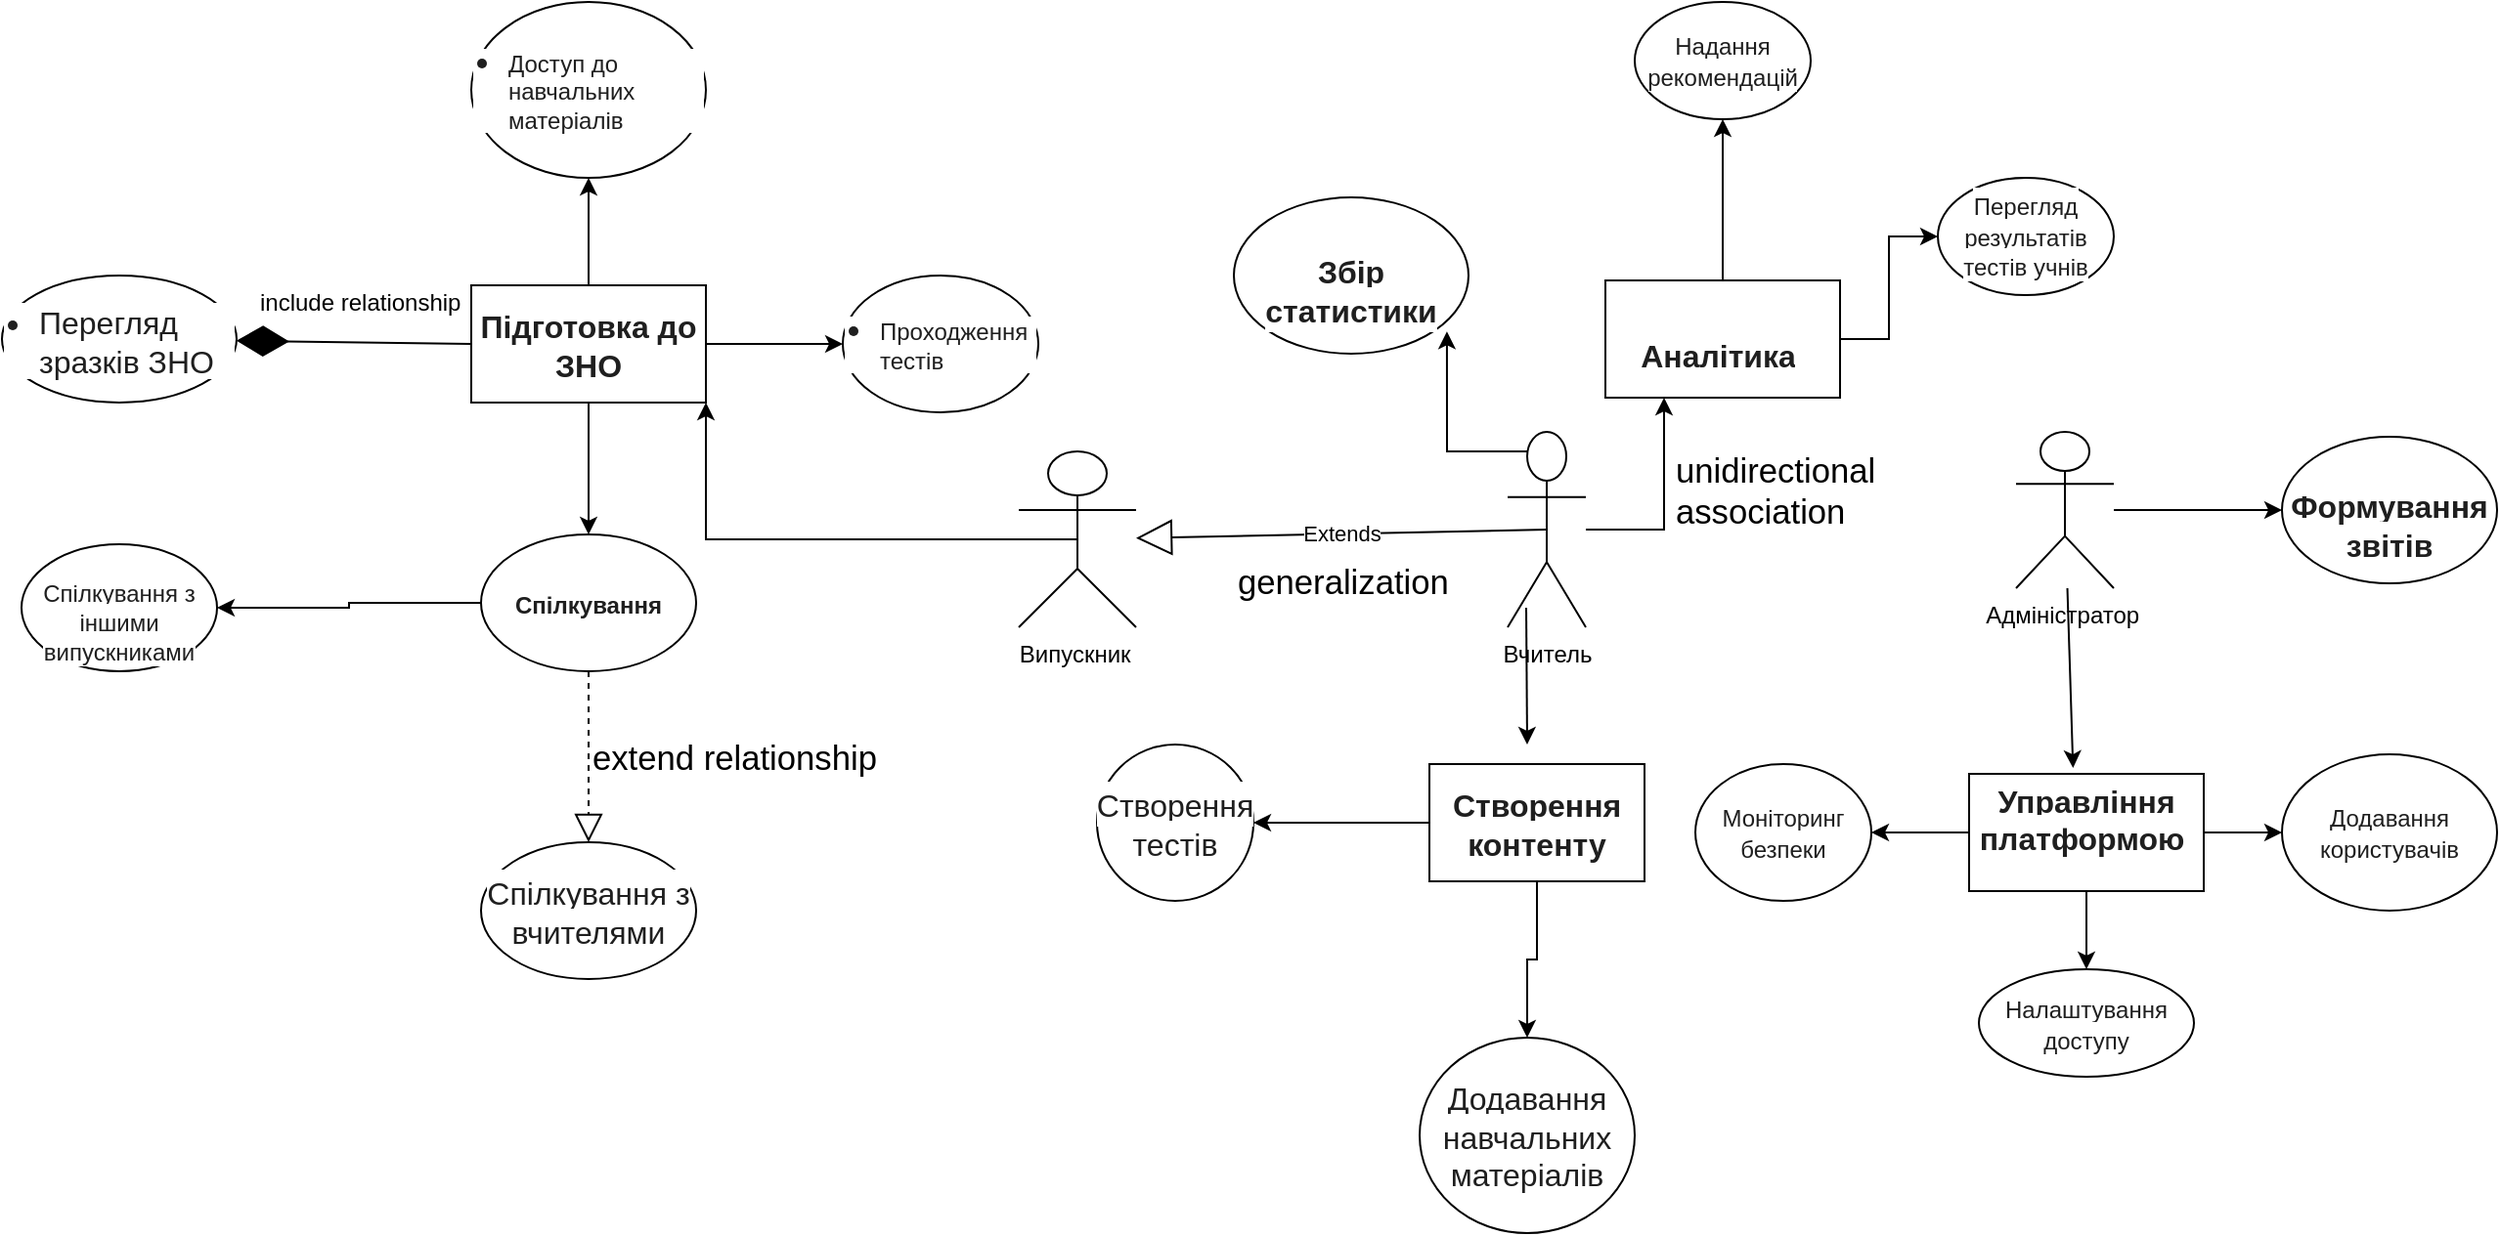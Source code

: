 <mxfile version="24.0.7" type="device">
  <diagram name="Страница — 1" id="SAemB1V-0kpJUeYCE8sl">
    <mxGraphModel dx="2670" dy="807" grid="1" gridSize="10" guides="1" tooltips="1" connect="1" arrows="1" fold="1" page="1" pageScale="1" pageWidth="827" pageHeight="1169" math="0" shadow="0">
      <root>
        <mxCell id="0" />
        <mxCell id="1" parent="0" />
        <mxCell id="zfHqiwIgWRQ2IQCjei-U-75" style="edgeStyle=orthogonalEdgeStyle;rounded=0;orthogonalLoop=1;jettySize=auto;html=1;exitX=0.5;exitY=0.5;exitDx=0;exitDy=0;exitPerimeter=0;entryX=1;entryY=1;entryDx=0;entryDy=0;" edge="1" parent="1" source="zfHqiwIgWRQ2IQCjei-U-1" target="zfHqiwIgWRQ2IQCjei-U-4">
          <mxGeometry relative="1" as="geometry" />
        </mxCell>
        <mxCell id="zfHqiwIgWRQ2IQCjei-U-1" value="Випускник&amp;nbsp;" style="shape=umlActor;verticalLabelPosition=bottom;verticalAlign=top;html=1;outlineConnect=0;" vertex="1" parent="1">
          <mxGeometry x="80" y="260" width="60" height="90" as="geometry" />
        </mxCell>
        <mxCell id="zfHqiwIgWRQ2IQCjei-U-73" style="edgeStyle=orthogonalEdgeStyle;rounded=0;orthogonalLoop=1;jettySize=auto;html=1;entryX=0.25;entryY=1;entryDx=0;entryDy=0;" edge="1" parent="1" source="zfHqiwIgWRQ2IQCjei-U-2" target="zfHqiwIgWRQ2IQCjei-U-6">
          <mxGeometry relative="1" as="geometry" />
        </mxCell>
        <mxCell id="zfHqiwIgWRQ2IQCjei-U-2" value="Вчитель" style="shape=umlActor;verticalLabelPosition=bottom;verticalAlign=top;html=1;outlineConnect=0;" vertex="1" parent="1">
          <mxGeometry x="330" y="250" width="40" height="100" as="geometry" />
        </mxCell>
        <mxCell id="zfHqiwIgWRQ2IQCjei-U-72" style="edgeStyle=orthogonalEdgeStyle;rounded=0;orthogonalLoop=1;jettySize=auto;html=1;" edge="1" parent="1" source="zfHqiwIgWRQ2IQCjei-U-3" target="zfHqiwIgWRQ2IQCjei-U-8">
          <mxGeometry relative="1" as="geometry" />
        </mxCell>
        <mxCell id="zfHqiwIgWRQ2IQCjei-U-3" value="Адміністратор&amp;nbsp;" style="shape=umlActor;verticalLabelPosition=bottom;verticalAlign=top;html=1;outlineConnect=0;" vertex="1" parent="1">
          <mxGeometry x="590" y="250" width="50" height="80" as="geometry" />
        </mxCell>
        <mxCell id="zfHqiwIgWRQ2IQCjei-U-54" value="" style="edgeStyle=orthogonalEdgeStyle;rounded=0;orthogonalLoop=1;jettySize=auto;html=1;" edge="1" parent="1" source="zfHqiwIgWRQ2IQCjei-U-4" target="zfHqiwIgWRQ2IQCjei-U-36">
          <mxGeometry relative="1" as="geometry" />
        </mxCell>
        <mxCell id="zfHqiwIgWRQ2IQCjei-U-55" value="" style="edgeStyle=orthogonalEdgeStyle;rounded=0;orthogonalLoop=1;jettySize=auto;html=1;" edge="1" parent="1" source="zfHqiwIgWRQ2IQCjei-U-4" target="zfHqiwIgWRQ2IQCjei-U-32">
          <mxGeometry relative="1" as="geometry" />
        </mxCell>
        <mxCell id="zfHqiwIgWRQ2IQCjei-U-56" value="" style="edgeStyle=orthogonalEdgeStyle;rounded=0;orthogonalLoop=1;jettySize=auto;html=1;" edge="1" parent="1" source="zfHqiwIgWRQ2IQCjei-U-4" target="zfHqiwIgWRQ2IQCjei-U-34">
          <mxGeometry relative="1" as="geometry" />
        </mxCell>
        <mxCell id="zfHqiwIgWRQ2IQCjei-U-4" value="&lt;span style=&quot;font-weight: 700; color: rgb(31, 31, 31); font-family: &amp;quot;Google Sans&amp;quot;, &amp;quot;Helvetica Neue&amp;quot;, sans-serif; font-size: 16px; text-align: left; background-color: rgb(255, 255, 255);&quot;&gt;Підготовка до ЗНО&lt;/span&gt;" style="rounded=0;whiteSpace=wrap;html=1;" vertex="1" parent="1">
          <mxGeometry x="-200" y="175" width="120" height="60" as="geometry" />
        </mxCell>
        <mxCell id="zfHqiwIgWRQ2IQCjei-U-47" value="" style="edgeStyle=orthogonalEdgeStyle;rounded=0;orthogonalLoop=1;jettySize=auto;html=1;" edge="1" parent="1" source="zfHqiwIgWRQ2IQCjei-U-5">
          <mxGeometry relative="1" as="geometry">
            <mxPoint x="200" y="450" as="targetPoint" />
            <Array as="points">
              <mxPoint x="260" y="450" />
              <mxPoint x="260" y="450" />
            </Array>
          </mxGeometry>
        </mxCell>
        <mxCell id="zfHqiwIgWRQ2IQCjei-U-83" style="edgeStyle=orthogonalEdgeStyle;rounded=0;orthogonalLoop=1;jettySize=auto;html=1;" edge="1" parent="1" source="zfHqiwIgWRQ2IQCjei-U-5" target="zfHqiwIgWRQ2IQCjei-U-44">
          <mxGeometry relative="1" as="geometry" />
        </mxCell>
        <mxCell id="zfHqiwIgWRQ2IQCjei-U-5" value="&lt;span style=&quot;font-weight: 700; color: rgb(31, 31, 31); font-family: &amp;quot;Google Sans&amp;quot;, &amp;quot;Helvetica Neue&amp;quot;, sans-serif; font-size: 16px; text-align: left; background-color: rgb(255, 255, 255);&quot;&gt;Створення контенту&lt;/span&gt;" style="rounded=0;whiteSpace=wrap;html=1;" vertex="1" parent="1">
          <mxGeometry x="290" y="420" width="110" height="60" as="geometry" />
        </mxCell>
        <mxCell id="zfHqiwIgWRQ2IQCjei-U-65" value="" style="edgeStyle=orthogonalEdgeStyle;rounded=0;orthogonalLoop=1;jettySize=auto;html=1;" edge="1" parent="1" source="zfHqiwIgWRQ2IQCjei-U-6" target="zfHqiwIgWRQ2IQCjei-U-64">
          <mxGeometry relative="1" as="geometry" />
        </mxCell>
        <mxCell id="zfHqiwIgWRQ2IQCjei-U-67" value="" style="edgeStyle=orthogonalEdgeStyle;rounded=0;orthogonalLoop=1;jettySize=auto;html=1;" edge="1" parent="1" source="zfHqiwIgWRQ2IQCjei-U-6" target="zfHqiwIgWRQ2IQCjei-U-66">
          <mxGeometry relative="1" as="geometry" />
        </mxCell>
        <mxCell id="zfHqiwIgWRQ2IQCjei-U-6" value="&lt;br&gt;&lt;strong style=&quot;font-weight: 700; color: rgb(31, 31, 31); font-family: &amp;quot;Google Sans&amp;quot;, &amp;quot;Helvetica Neue&amp;quot;, sans-serif; font-size: 16px; font-style: normal; font-variant-ligatures: normal; font-variant-caps: normal; letter-spacing: normal; orphans: 2; text-align: left; text-indent: 0px; text-transform: none; widows: 2; word-spacing: 0px; -webkit-text-stroke-width: 0px; white-space: normal; background-color: rgb(255, 255, 255); text-decoration-thickness: initial; text-decoration-style: initial; text-decoration-color: initial;&quot;&gt;Аналітика&lt;/strong&gt;&lt;span style=&quot;color: rgb(31, 31, 31); font-family: &amp;quot;Google Sans&amp;quot;, &amp;quot;Helvetica Neue&amp;quot;, sans-serif; font-size: 16px; font-style: normal; font-variant-ligatures: normal; font-variant-caps: normal; font-weight: 400; letter-spacing: normal; orphans: 2; text-align: left; text-indent: 0px; text-transform: none; widows: 2; word-spacing: 0px; -webkit-text-stroke-width: 0px; white-space: normal; background-color: rgb(255, 255, 255); text-decoration-thickness: initial; text-decoration-style: initial; text-decoration-color: initial; display: inline !important; float: none;&quot;&gt;&lt;span&gt;&amp;nbsp;&lt;/span&gt;&lt;/span&gt;" style="rounded=0;whiteSpace=wrap;html=1;" vertex="1" parent="1">
          <mxGeometry x="380" y="172.5" width="120" height="60" as="geometry" />
        </mxCell>
        <mxCell id="zfHqiwIgWRQ2IQCjei-U-59" value="" style="edgeStyle=orthogonalEdgeStyle;rounded=0;orthogonalLoop=1;jettySize=auto;html=1;" edge="1" parent="1" source="zfHqiwIgWRQ2IQCjei-U-7" target="zfHqiwIgWRQ2IQCjei-U-58">
          <mxGeometry relative="1" as="geometry" />
        </mxCell>
        <mxCell id="zfHqiwIgWRQ2IQCjei-U-61" value="" style="edgeStyle=orthogonalEdgeStyle;rounded=0;orthogonalLoop=1;jettySize=auto;html=1;" edge="1" parent="1" source="zfHqiwIgWRQ2IQCjei-U-7" target="zfHqiwIgWRQ2IQCjei-U-60">
          <mxGeometry relative="1" as="geometry" />
        </mxCell>
        <mxCell id="zfHqiwIgWRQ2IQCjei-U-63" value="" style="edgeStyle=orthogonalEdgeStyle;rounded=0;orthogonalLoop=1;jettySize=auto;html=1;" edge="1" parent="1" source="zfHqiwIgWRQ2IQCjei-U-7" target="zfHqiwIgWRQ2IQCjei-U-62">
          <mxGeometry relative="1" as="geometry" />
        </mxCell>
        <mxCell id="zfHqiwIgWRQ2IQCjei-U-7" value="&#xa;&lt;strong style=&quot;font-weight: 700; color: rgb(31, 31, 31); font-family: &amp;quot;Google Sans&amp;quot;, &amp;quot;Helvetica Neue&amp;quot;, sans-serif; font-size: 16px; font-style: normal; font-variant-ligatures: normal; font-variant-caps: normal; letter-spacing: normal; orphans: 2; text-align: left; text-indent: 0px; text-transform: none; widows: 2; word-spacing: 0px; -webkit-text-stroke-width: 0px; white-space: normal; background-color: rgb(255, 255, 255); text-decoration-thickness: initial; text-decoration-style: initial; text-decoration-color: initial;&quot;&gt;Управління платформою&lt;/strong&gt;&lt;span style=&quot;color: rgb(31, 31, 31); font-family: &amp;quot;Google Sans&amp;quot;, &amp;quot;Helvetica Neue&amp;quot;, sans-serif; font-size: 16px; font-style: normal; font-variant-ligatures: normal; font-variant-caps: normal; font-weight: 400; letter-spacing: normal; orphans: 2; text-align: left; text-indent: 0px; text-transform: none; widows: 2; word-spacing: 0px; -webkit-text-stroke-width: 0px; white-space: normal; background-color: rgb(255, 255, 255); text-decoration-thickness: initial; text-decoration-style: initial; text-decoration-color: initial; display: inline !important; float: none;&quot;&gt;&lt;span&gt;&amp;nbsp;&lt;/span&gt;&lt;/span&gt;&#xa;&#xa;" style="rounded=0;whiteSpace=wrap;html=1;" vertex="1" parent="1">
          <mxGeometry x="566" y="425" width="120" height="60" as="geometry" />
        </mxCell>
        <mxCell id="zfHqiwIgWRQ2IQCjei-U-8" value="&lt;br&gt;&lt;strong style=&quot;font-weight: 700; color: rgb(31, 31, 31); font-family: &amp;quot;Google Sans&amp;quot;, &amp;quot;Helvetica Neue&amp;quot;, sans-serif; font-size: 16px; font-style: normal; font-variant-ligatures: normal; font-variant-caps: normal; letter-spacing: normal; orphans: 2; text-align: left; text-indent: 0px; text-transform: none; widows: 2; word-spacing: 0px; -webkit-text-stroke-width: 0px; white-space: normal; background-color: rgb(255, 255, 255); text-decoration-thickness: initial; text-decoration-style: initial; text-decoration-color: initial;&quot;&gt;Формування звітів&lt;/strong&gt;" style="ellipse;whiteSpace=wrap;html=1;" vertex="1" parent="1">
          <mxGeometry x="726" y="252.5" width="110" height="75" as="geometry" />
        </mxCell>
        <mxCell id="zfHqiwIgWRQ2IQCjei-U-9" value="&lt;br&gt;&lt;strong style=&quot;font-weight: 700; color: rgb(31, 31, 31); font-family: &amp;quot;Google Sans&amp;quot;, &amp;quot;Helvetica Neue&amp;quot;, sans-serif; font-size: 16px; font-style: normal; font-variant-ligatures: normal; font-variant-caps: normal; letter-spacing: normal; orphans: 2; text-align: left; text-indent: 0px; text-transform: none; widows: 2; word-spacing: 0px; -webkit-text-stroke-width: 0px; white-space: normal; background-color: rgb(255, 255, 255); text-decoration-thickness: initial; text-decoration-style: initial; text-decoration-color: initial;&quot;&gt;Збір статистики&lt;/strong&gt;" style="ellipse;whiteSpace=wrap;html=1;" vertex="1" parent="1">
          <mxGeometry x="190" y="130" width="120" height="80" as="geometry" />
        </mxCell>
        <mxCell id="zfHqiwIgWRQ2IQCjei-U-15" value="" style="endArrow=classic;html=1;rounded=0;" edge="1" parent="1">
          <mxGeometry width="50" height="50" relative="1" as="geometry">
            <mxPoint x="339.5" y="340" as="sourcePoint" />
            <mxPoint x="340" y="410" as="targetPoint" />
          </mxGeometry>
        </mxCell>
        <mxCell id="zfHqiwIgWRQ2IQCjei-U-16" value="" style="endArrow=classic;html=1;rounded=0;entryX=0.443;entryY=-0.05;entryDx=0;entryDy=0;entryPerimeter=0;" edge="1" parent="1" source="zfHqiwIgWRQ2IQCjei-U-3" target="zfHqiwIgWRQ2IQCjei-U-7">
          <mxGeometry width="50" height="50" relative="1" as="geometry">
            <mxPoint x="589" y="360" as="sourcePoint" />
            <mxPoint x="636" y="340" as="targetPoint" />
          </mxGeometry>
        </mxCell>
        <mxCell id="zfHqiwIgWRQ2IQCjei-U-32" value="&lt;ul style=&quot;margin: 4px 0px; padding-inline-start: 1.125rem; color: rgb(31, 31, 31); font-family: &amp;quot;Google Sans&amp;quot;, &amp;quot;Helvetica Neue&amp;quot;, sans-serif; text-align: left; background-color: rgb(255, 255, 255);&quot; data-sourcepos=&quot;15:9-17:30&quot;&gt;&lt;li style=&quot;margin-bottom: 0px;&quot; data-sourcepos=&quot;15:9-15:41&quot;&gt;&lt;font style=&quot;vertical-align: inherit;&quot;&gt;&lt;font style=&quot;vertical-align: inherit;&quot;&gt;&lt;font style=&quot;vertical-align: inherit;&quot;&gt;&lt;font style=&quot;vertical-align: inherit; font-size: 12px;&quot;&gt;Доступ до навчальних матеріалів&lt;/font&gt;&lt;/font&gt;&lt;/font&gt;&lt;/font&gt;&lt;/li&gt;&lt;/ul&gt;" style="ellipse;whiteSpace=wrap;html=1;rounded=0;" vertex="1" parent="1">
          <mxGeometry x="-200" y="30" width="120" height="90" as="geometry" />
        </mxCell>
        <mxCell id="zfHqiwIgWRQ2IQCjei-U-34" value="&lt;ul style=&quot;margin: 4px 0px; padding-inline-start: 1.125rem; color: rgb(31, 31, 31); font-family: &amp;quot;Google Sans&amp;quot;, &amp;quot;Helvetica Neue&amp;quot;, sans-serif; text-align: left; background-color: rgb(255, 255, 255);&quot; data-sourcepos=&quot;15:9-17:30&quot;&gt;&lt;li style=&quot;margin-bottom: 0px;&quot; data-sourcepos=&quot;16:9-16:28&quot;&gt;&lt;font style=&quot;vertical-align: inherit;&quot;&gt;&lt;font style=&quot;vertical-align: inherit; font-size: 12px;&quot;&gt;&lt;font style=&quot;vertical-align: inherit;&quot;&gt;&lt;font style=&quot;vertical-align: inherit;&quot;&gt;Проходження тестів&lt;/font&gt;&lt;/font&gt;&lt;/font&gt;&lt;/font&gt;&lt;/li&gt;&lt;/ul&gt;" style="ellipse;whiteSpace=wrap;html=1;rounded=0;" vertex="1" parent="1">
          <mxGeometry x="-10" y="170" width="100" height="70" as="geometry" />
        </mxCell>
        <mxCell id="zfHqiwIgWRQ2IQCjei-U-57" value="" style="edgeStyle=orthogonalEdgeStyle;rounded=0;orthogonalLoop=1;jettySize=auto;html=1;" edge="1" parent="1" source="zfHqiwIgWRQ2IQCjei-U-36" target="zfHqiwIgWRQ2IQCjei-U-40">
          <mxGeometry relative="1" as="geometry" />
        </mxCell>
        <mxCell id="zfHqiwIgWRQ2IQCjei-U-36" value="&lt;span style=&quot;font-weight: 700; color: rgb(31, 31, 31); font-family: &amp;quot;Google Sans&amp;quot;, &amp;quot;Helvetica Neue&amp;quot;, sans-serif; text-align: left; background-color: rgb(255, 255, 255);&quot;&gt;&lt;font style=&quot;vertical-align: inherit;&quot;&gt;&lt;font style=&quot;vertical-align: inherit; font-size: 12px;&quot;&gt;Спілкування&lt;/font&gt;&lt;/font&gt;&lt;/span&gt;" style="ellipse;whiteSpace=wrap;html=1;rounded=0;" vertex="1" parent="1">
          <mxGeometry x="-195" y="302.5" width="110" height="70" as="geometry" />
        </mxCell>
        <mxCell id="zfHqiwIgWRQ2IQCjei-U-38" value="&lt;font style=&quot;font-size: 12px;&quot;&gt;&lt;br&gt;&lt;/font&gt;&lt;ul style=&quot;margin: 4px 0px; padding-inline-start: 1.125rem; color: rgb(31, 31, 31); font-family: &amp;quot;Google Sans&amp;quot;, &amp;quot;Helvetica Neue&amp;quot;, sans-serif; font-style: normal; font-variant-ligatures: normal; font-variant-caps: normal; font-weight: 400; letter-spacing: normal; orphans: 2; text-align: left; text-indent: 0px; text-transform: none; widows: 2; word-spacing: 0px; -webkit-text-stroke-width: 0px; white-space: normal; background-color: rgb(255, 255, 255); text-decoration-thickness: initial; text-decoration-style: initial; text-decoration-color: initial;&quot; data-sourcepos=&quot;15:9-17:30&quot;&gt;&lt;li style=&quot;margin-bottom: 0px;&quot; data-sourcepos=&quot;17:9-17:30&quot;&gt;&lt;font style=&quot;vertical-align: inherit;&quot;&gt;&lt;font style=&quot;vertical-align: inherit;&quot;&gt;&lt;font style=&quot;vertical-align: inherit;&quot;&gt;&lt;font style=&quot;vertical-align: inherit;&quot;&gt;&lt;font style=&quot;vertical-align: inherit;&quot;&gt;&lt;font style=&quot;vertical-align: inherit;&quot; size=&quot;3&quot;&gt;&lt;font style=&quot;vertical-align: inherit;&quot;&gt;&lt;font style=&quot;vertical-align: inherit;&quot;&gt;&lt;font style=&quot;vertical-align: inherit;&quot;&gt;&lt;font style=&quot;vertical-align: inherit;&quot;&gt;Перегляд зразків ЗНО&lt;/font&gt;&lt;/font&gt;&lt;/font&gt;&lt;/font&gt;&lt;/font&gt;&lt;/font&gt;&lt;/font&gt;&lt;/font&gt;&lt;/font&gt;&lt;/font&gt;&lt;/li&gt;&lt;/ul&gt;&lt;div&gt;&lt;br&gt;&lt;/div&gt;" style="ellipse;whiteSpace=wrap;html=1;rounded=0;" vertex="1" parent="1">
          <mxGeometry x="-440" y="170" width="120" height="65" as="geometry" />
        </mxCell>
        <mxCell id="zfHqiwIgWRQ2IQCjei-U-40" value="&lt;font style=&quot;font-size: 12px;&quot;&gt;&lt;br&gt;&lt;span style=&quot;color: rgb(31, 31, 31); font-family: &amp;quot;Google Sans&amp;quot;, &amp;quot;Helvetica Neue&amp;quot;, sans-serif; font-style: normal; font-variant-ligatures: normal; font-variant-caps: normal; font-weight: 400; letter-spacing: normal; orphans: 2; text-align: left; text-indent: 0px; text-transform: none; widows: 2; word-spacing: 0px; -webkit-text-stroke-width: 0px; white-space: normal; background-color: rgb(255, 255, 255); text-decoration-thickness: initial; text-decoration-style: initial; text-decoration-color: initial; float: none; display: inline !important;&quot;&gt;&lt;font style=&quot;vertical-align: inherit;&quot;&gt;&lt;font style=&quot;vertical-align: inherit;&quot;&gt;Спілкування з іншими випускниками&lt;/font&gt;&lt;/font&gt;&lt;/span&gt;&lt;br&gt;&lt;/font&gt;" style="ellipse;whiteSpace=wrap;html=1;rounded=0;" vertex="1" parent="1">
          <mxGeometry x="-430" y="307.5" width="100" height="65" as="geometry" />
        </mxCell>
        <mxCell id="zfHqiwIgWRQ2IQCjei-U-42" value="&lt;br&gt;&lt;span style=&quot;color: rgb(31, 31, 31); font-family: &amp;quot;Google Sans&amp;quot;, &amp;quot;Helvetica Neue&amp;quot;, sans-serif; font-size: 16px; font-style: normal; font-variant-ligatures: normal; font-variant-caps: normal; font-weight: 400; letter-spacing: normal; orphans: 2; text-align: left; text-indent: 0px; text-transform: none; widows: 2; word-spacing: 0px; -webkit-text-stroke-width: 0px; white-space: normal; background-color: rgb(255, 255, 255); text-decoration-thickness: initial; text-decoration-style: initial; text-decoration-color: initial; display: inline !important; float: none;&quot;&gt;&lt;font style=&quot;vertical-align: inherit;&quot;&gt;&lt;font style=&quot;vertical-align: inherit;&quot;&gt;Спілкування з вчителями&lt;/font&gt;&lt;/font&gt;&lt;/span&gt;&lt;div&gt;&lt;br/&gt;&lt;/div&gt;" style="ellipse;whiteSpace=wrap;html=1;rounded=0;" vertex="1" parent="1">
          <mxGeometry x="-195" y="460" width="110" height="70" as="geometry" />
        </mxCell>
        <mxCell id="zfHqiwIgWRQ2IQCjei-U-44" value="&lt;span style=&quot;color: rgb(31, 31, 31); font-family: &amp;quot;Google Sans&amp;quot;, &amp;quot;Helvetica Neue&amp;quot;, sans-serif; font-size: 16px; text-align: left; background-color: rgb(255, 255, 255);&quot;&gt;&lt;font style=&quot;vertical-align: inherit;&quot;&gt;&lt;font style=&quot;vertical-align: inherit;&quot;&gt;Додавання навчальних матеріалів&lt;/font&gt;&lt;/font&gt;&lt;/span&gt;" style="ellipse;whiteSpace=wrap;html=1;rounded=0;" vertex="1" parent="1">
          <mxGeometry x="285" y="560" width="110" height="100" as="geometry" />
        </mxCell>
        <mxCell id="zfHqiwIgWRQ2IQCjei-U-46" value="&lt;span style=&quot;color: rgb(31, 31, 31); font-family: &amp;quot;Google Sans&amp;quot;, &amp;quot;Helvetica Neue&amp;quot;, sans-serif; font-size: 16px; text-align: left; background-color: rgb(255, 255, 255);&quot;&gt;&lt;font style=&quot;vertical-align: inherit;&quot;&gt;&lt;font style=&quot;vertical-align: inherit;&quot;&gt;Створення тестів&lt;/font&gt;&lt;/font&gt;&lt;/span&gt;" style="ellipse;whiteSpace=wrap;html=1;rounded=0;" vertex="1" parent="1">
          <mxGeometry x="120" y="410" width="80" height="80" as="geometry" />
        </mxCell>
        <mxCell id="zfHqiwIgWRQ2IQCjei-U-49" value="" style="endArrow=block;dashed=1;endFill=0;endSize=12;html=1;rounded=0;exitX=0.5;exitY=1;exitDx=0;exitDy=0;entryX=0.5;entryY=0;entryDx=0;entryDy=0;" edge="1" parent="1" source="zfHqiwIgWRQ2IQCjei-U-36" target="zfHqiwIgWRQ2IQCjei-U-42">
          <mxGeometry width="160" relative="1" as="geometry">
            <mxPoint y="460" as="sourcePoint" />
            <mxPoint x="-140" y="460" as="targetPoint" />
          </mxGeometry>
        </mxCell>
        <mxCell id="zfHqiwIgWRQ2IQCjei-U-52" value="" style="endArrow=diamondThin;endFill=1;endSize=24;html=1;rounded=0;exitX=0;exitY=0.5;exitDx=0;exitDy=0;" edge="1" parent="1" source="zfHqiwIgWRQ2IQCjei-U-4" target="zfHqiwIgWRQ2IQCjei-U-38">
          <mxGeometry width="160" relative="1" as="geometry">
            <mxPoint x="-220" y="200" as="sourcePoint" />
            <mxPoint x="-310" y="200" as="targetPoint" />
          </mxGeometry>
        </mxCell>
        <mxCell id="zfHqiwIgWRQ2IQCjei-U-58" value="&lt;span style=&quot;color: rgb(31, 31, 31); font-family: &amp;quot;Google Sans&amp;quot;, &amp;quot;Helvetica Neue&amp;quot;, sans-serif; text-align: left; background-color: rgb(255, 255, 255);&quot;&gt;&lt;font style=&quot;vertical-align: inherit;&quot;&gt;&lt;font style=&quot;vertical-align: inherit;&quot;&gt;&lt;font style=&quot;vertical-align: inherit;&quot;&gt;&lt;font style=&quot;vertical-align: inherit; font-size: 12px;&quot;&gt;Додавання користувачів&lt;/font&gt;&lt;/font&gt;&lt;/font&gt;&lt;/font&gt;&lt;/span&gt;" style="ellipse;whiteSpace=wrap;html=1;rounded=0;" vertex="1" parent="1">
          <mxGeometry x="726" y="415" width="110" height="80" as="geometry" />
        </mxCell>
        <mxCell id="zfHqiwIgWRQ2IQCjei-U-60" value="&lt;span style=&quot;color: rgb(31, 31, 31); font-family: &amp;quot;Google Sans&amp;quot;, &amp;quot;Helvetica Neue&amp;quot;, sans-serif; text-align: left; background-color: rgb(255, 255, 255);&quot;&gt;&lt;font style=&quot;vertical-align: inherit;&quot;&gt;&lt;font style=&quot;vertical-align: inherit;&quot;&gt;&lt;font style=&quot;vertical-align: inherit;&quot;&gt;&lt;font style=&quot;vertical-align: inherit; font-size: 12px;&quot;&gt;Налаштування доступу&lt;/font&gt;&lt;/font&gt;&lt;/font&gt;&lt;/font&gt;&lt;/span&gt;" style="ellipse;whiteSpace=wrap;html=1;rounded=0;" vertex="1" parent="1">
          <mxGeometry x="571" y="525" width="110" height="55" as="geometry" />
        </mxCell>
        <mxCell id="zfHqiwIgWRQ2IQCjei-U-62" value="&lt;span style=&quot;color: rgb(31, 31, 31); font-family: &amp;quot;Google Sans&amp;quot;, &amp;quot;Helvetica Neue&amp;quot;, sans-serif; text-align: left; background-color: rgb(255, 255, 255);&quot;&gt;&lt;font style=&quot;vertical-align: inherit;&quot;&gt;&lt;font style=&quot;vertical-align: inherit; font-size: 12px;&quot;&gt;Моніторинг безпеки&lt;/font&gt;&lt;/font&gt;&lt;/span&gt;" style="ellipse;whiteSpace=wrap;html=1;rounded=0;" vertex="1" parent="1">
          <mxGeometry x="426" y="420" width="90" height="70" as="geometry" />
        </mxCell>
        <mxCell id="zfHqiwIgWRQ2IQCjei-U-64" value="&lt;span style=&quot;color: rgb(31, 31, 31); font-family: &amp;quot;Google Sans&amp;quot;, &amp;quot;Helvetica Neue&amp;quot;, sans-serif; text-align: left; background-color: rgb(255, 255, 255);&quot;&gt;&lt;font style=&quot;font-size: 12px;&quot;&gt;Надання рекомендацій&lt;/font&gt;&lt;/span&gt;" style="ellipse;whiteSpace=wrap;html=1;rounded=0;" vertex="1" parent="1">
          <mxGeometry x="395" y="30" width="90" height="60" as="geometry" />
        </mxCell>
        <mxCell id="zfHqiwIgWRQ2IQCjei-U-66" value="&lt;span style=&quot;color: rgb(31, 31, 31); font-family: &amp;quot;Google Sans&amp;quot;, &amp;quot;Helvetica Neue&amp;quot;, sans-serif; text-align: left; background-color: rgb(255, 255, 255);&quot;&gt;&lt;font style=&quot;font-size: 12px;&quot;&gt;Перегляд результатів тестів учнів&lt;/font&gt;&lt;/span&gt;" style="ellipse;whiteSpace=wrap;html=1;rounded=0;" vertex="1" parent="1">
          <mxGeometry x="550" y="120" width="90" height="60" as="geometry" />
        </mxCell>
        <mxCell id="zfHqiwIgWRQ2IQCjei-U-74" style="edgeStyle=orthogonalEdgeStyle;rounded=0;orthogonalLoop=1;jettySize=auto;html=1;exitX=0.25;exitY=0.1;exitDx=0;exitDy=0;exitPerimeter=0;entryX=0.908;entryY=0.858;entryDx=0;entryDy=0;entryPerimeter=0;" edge="1" parent="1" source="zfHqiwIgWRQ2IQCjei-U-2" target="zfHqiwIgWRQ2IQCjei-U-9">
          <mxGeometry relative="1" as="geometry" />
        </mxCell>
        <mxCell id="zfHqiwIgWRQ2IQCjei-U-78" value="include relationship" style="text;whiteSpace=wrap;html=1;" vertex="1" parent="1">
          <mxGeometry x="-310" y="170" width="140" height="40" as="geometry" />
        </mxCell>
        <mxCell id="zfHqiwIgWRQ2IQCjei-U-79" value="&lt;b style=&quot;font-weight:normal;&quot; id=&quot;docs-internal-guid-05b7e802-7fff-65c0-499b-6326a0242d26&quot;&gt;&lt;span style=&quot;font-size:13pt;font-family:Arial,sans-serif;color:#000000;background-color:transparent;font-weight:400;font-style:normal;font-variant:normal;text-decoration:none;vertical-align:baseline;white-space:pre;white-space:pre-wrap;&quot;&gt;unidirectional association&lt;/span&gt;&lt;/b&gt;" style="text;whiteSpace=wrap;html=1;" vertex="1" parent="1">
          <mxGeometry x="414" y="252.5" width="180" height="25" as="geometry" />
        </mxCell>
        <mxCell id="zfHqiwIgWRQ2IQCjei-U-84" value="Extends" style="endArrow=block;endSize=16;endFill=0;html=1;rounded=0;exitX=0.5;exitY=0.5;exitDx=0;exitDy=0;exitPerimeter=0;" edge="1" parent="1" source="zfHqiwIgWRQ2IQCjei-U-2" target="zfHqiwIgWRQ2IQCjei-U-1">
          <mxGeometry width="160" relative="1" as="geometry">
            <mxPoint x="330" y="300" as="sourcePoint" />
            <mxPoint x="360" y="400" as="targetPoint" />
          </mxGeometry>
        </mxCell>
        <mxCell id="zfHqiwIgWRQ2IQCjei-U-85" value="&lt;b style=&quot;font-weight:normal;&quot; id=&quot;docs-internal-guid-a6030371-7fff-70cf-afdb-c016ce9fd178&quot;&gt;&lt;span style=&quot;font-size:13pt;font-family:Arial,sans-serif;color:#000000;background-color:transparent;font-weight:400;font-style:normal;font-variant:normal;text-decoration:none;vertical-align:baseline;white-space:pre;white-space:pre-wrap;&quot;&gt;extend relationship&lt;/span&gt;&lt;/b&gt;" style="text;whiteSpace=wrap;html=1;" vertex="1" parent="1">
          <mxGeometry x="-140" y="400" width="170" height="40" as="geometry" />
        </mxCell>
        <mxCell id="zfHqiwIgWRQ2IQCjei-U-86" value="&lt;b style=&quot;font-weight:normal;&quot; id=&quot;docs-internal-guid-c411cdb5-7fff-d28a-c51a-130a36441571&quot;&gt;&lt;span style=&quot;font-size:13pt;font-family:Arial,sans-serif;color:#000000;background-color:transparent;font-weight:400;font-style:normal;font-variant:normal;text-decoration:none;vertical-align:baseline;white-space:pre;white-space:pre-wrap;&quot;&gt;generalization&lt;/span&gt;&lt;/b&gt;" style="text;whiteSpace=wrap;html=1;" vertex="1" parent="1">
          <mxGeometry x="190" y="310" width="140" height="40" as="geometry" />
        </mxCell>
      </root>
    </mxGraphModel>
  </diagram>
</mxfile>
